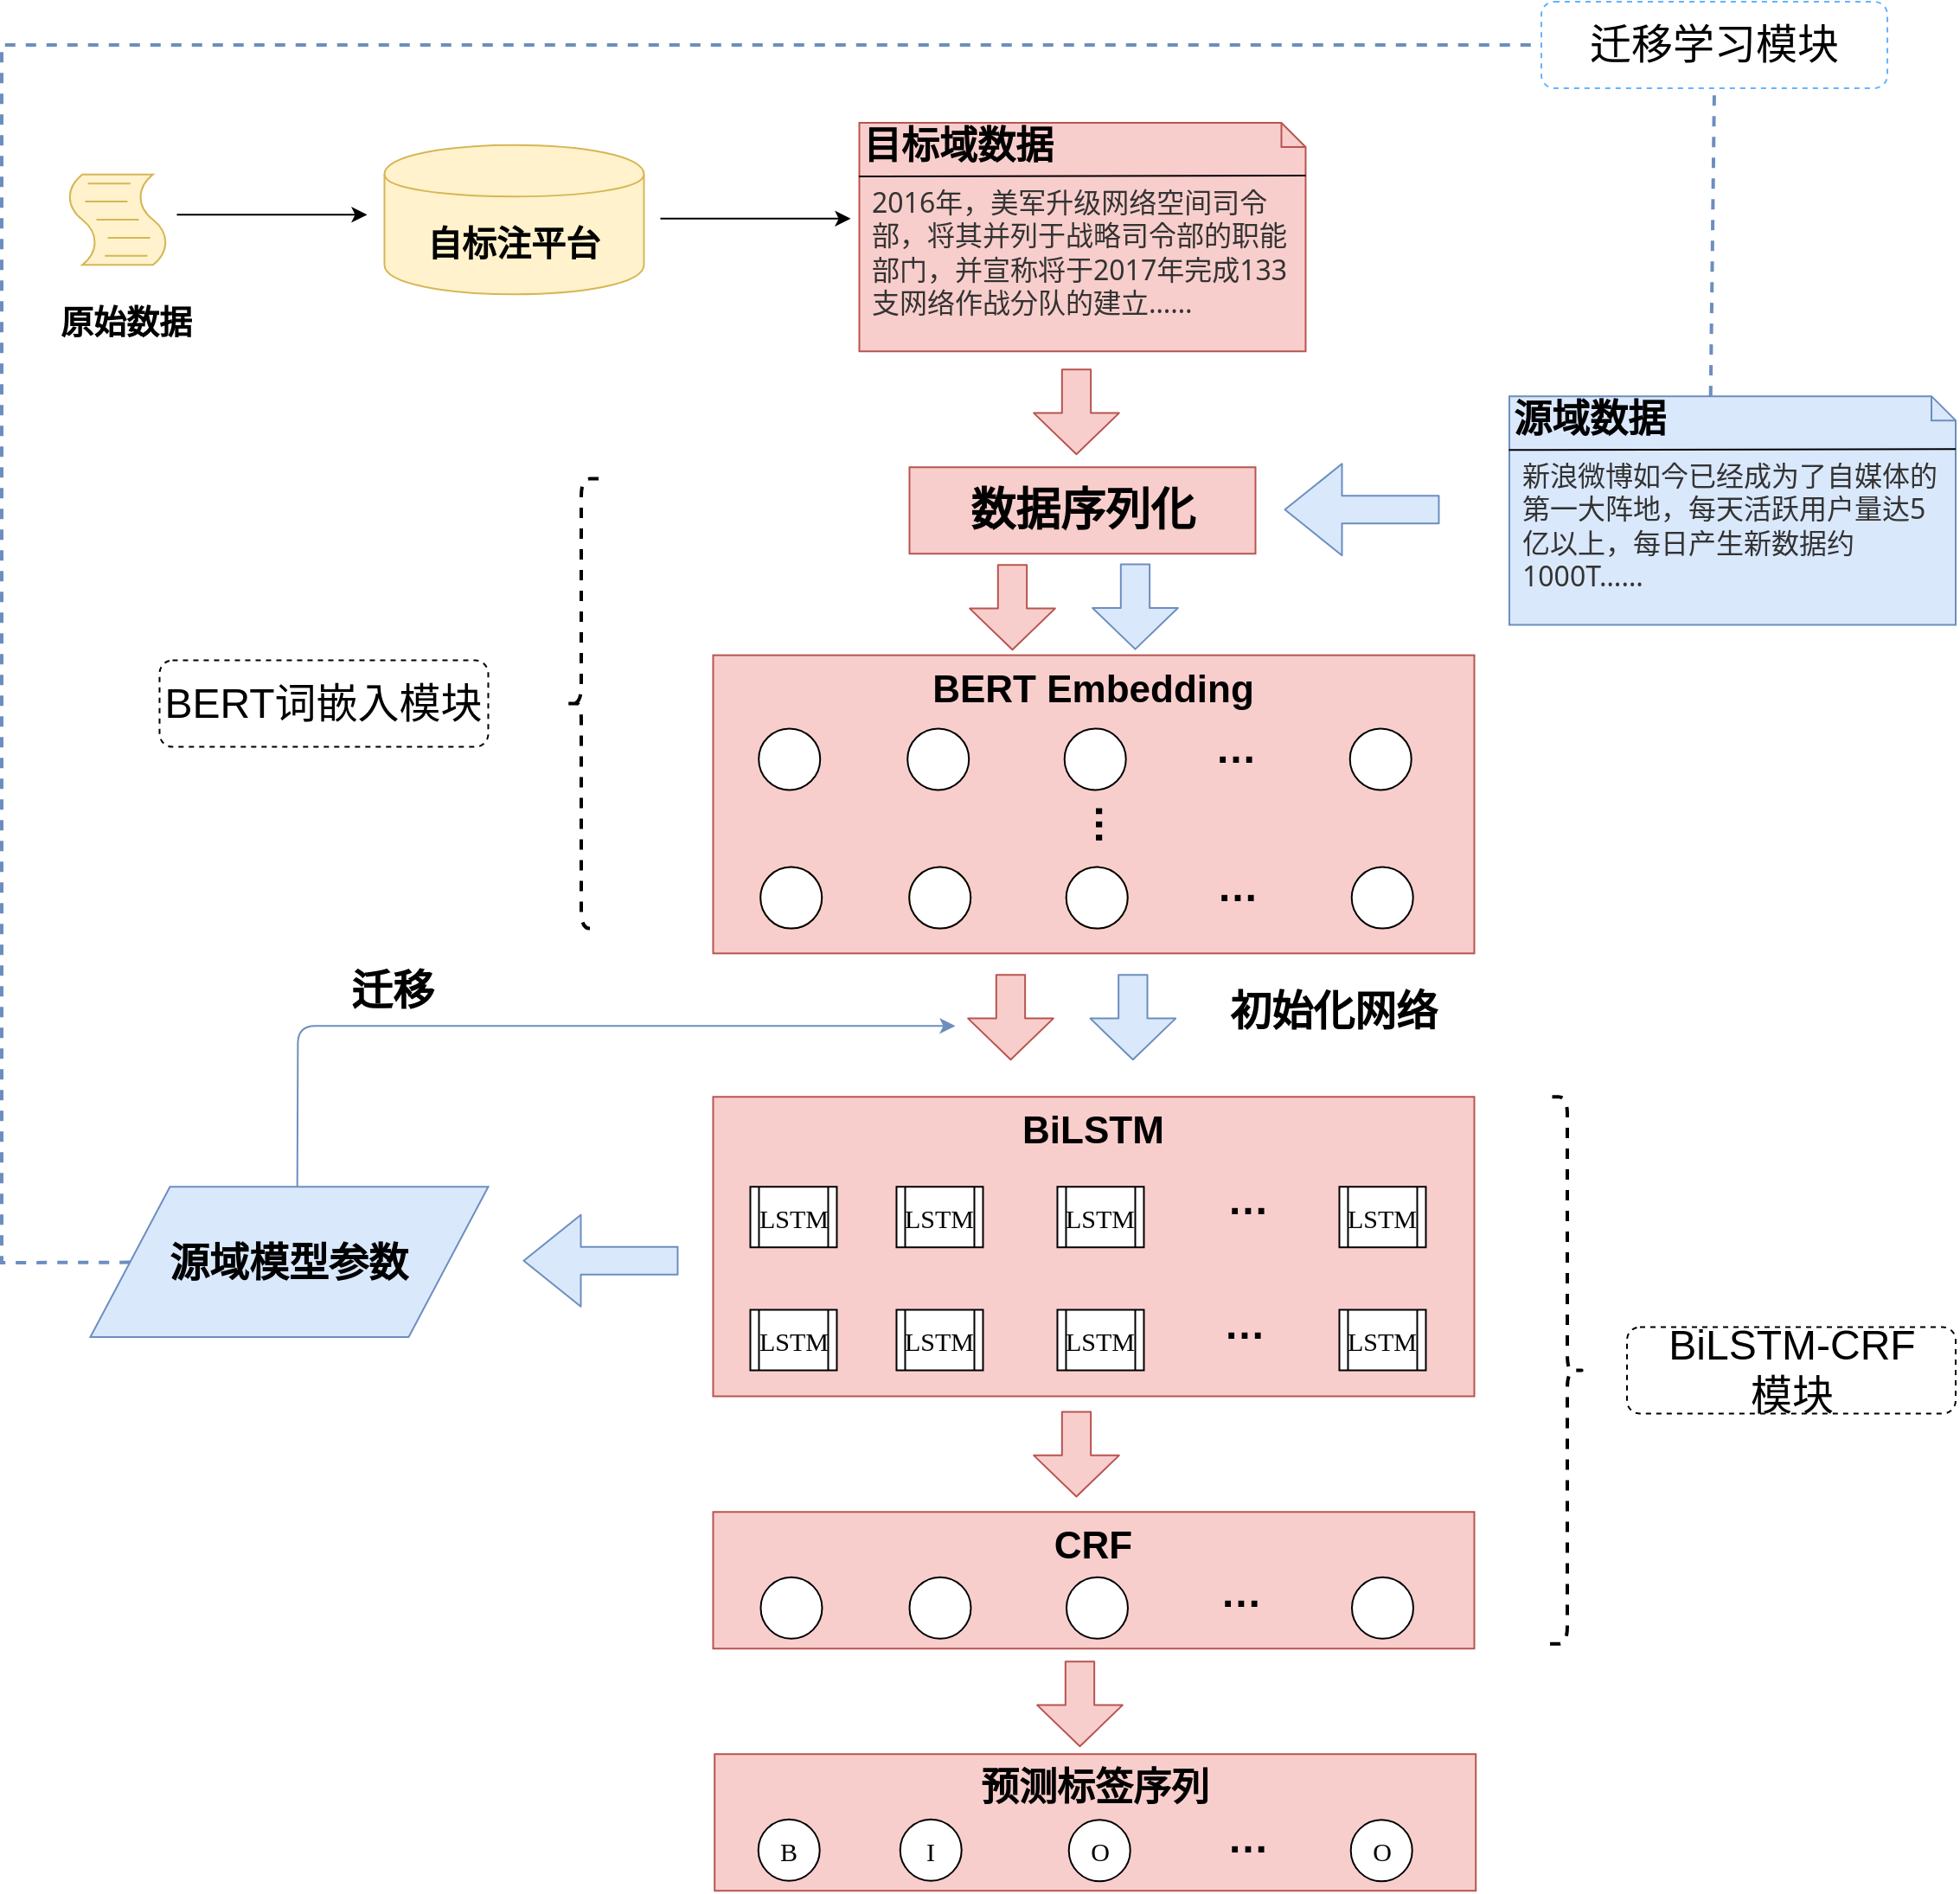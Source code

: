 <mxfile version="13.7.1" type="github">
  <diagram id="_dh3uFdQdFFy7gmEmrhb" name="第 1 页">
    <mxGraphModel dx="1987" dy="1109" grid="1" gridSize="10" guides="1" tooltips="1" connect="1" arrows="1" fold="1" page="1" pageScale="1" pageWidth="1150" pageHeight="1150" math="0" shadow="0">
      <root>
        <mxCell id="0" />
        <mxCell id="1" parent="0" />
        <mxCell id="FxIcAEctN6eVur0ZjvxM-1" value="BiLSTM" style="rounded=0;whiteSpace=wrap;html=1;fontSize=22;verticalAlign=top;fillColor=#f8cecc;strokeColor=#b85450;fontStyle=1" vertex="1" parent="1">
          <mxGeometry x="421.24" y="640.13" width="440" height="173.12" as="geometry" />
        </mxCell>
        <mxCell id="FxIcAEctN6eVur0ZjvxM-2" value="" style="shape=mxgraph.bpmn.script_task;html=1;outlineConnect=0;fillColor=#fff2cc;strokeColor=#d6b656;" vertex="1" parent="1">
          <mxGeometry x="47" y="106.88" width="60" height="52.25" as="geometry" />
        </mxCell>
        <mxCell id="FxIcAEctN6eVur0ZjvxM-3" value="CRF" style="rounded=0;whiteSpace=wrap;html=1;fontSize=22;verticalAlign=top;fillColor=#f8cecc;strokeColor=#b85450;fontStyle=1" vertex="1" parent="1">
          <mxGeometry x="421.24" y="880.13" width="440" height="79" as="geometry" />
        </mxCell>
        <mxCell id="FxIcAEctN6eVur0ZjvxM-4" value="" style="shape=process;whiteSpace=wrap;html=1;backgroundOutline=1;labelBackgroundColor=none;fontFamily=Georgia;fontSize=20;" vertex="1" parent="1">
          <mxGeometry x="442.74" y="763.25" width="50" height="35" as="geometry" />
        </mxCell>
        <mxCell id="FxIcAEctN6eVur0ZjvxM-5" value="LSTM" style="text;html=1;align=center;verticalAlign=middle;whiteSpace=wrap;rounded=0;labelBackgroundColor=none;fontFamily=Georgia;fontSize=15;" vertex="1" parent="1">
          <mxGeometry x="447.74" y="771.25" width="40" height="20" as="geometry" />
        </mxCell>
        <mxCell id="FxIcAEctN6eVur0ZjvxM-6" value="" style="shape=process;whiteSpace=wrap;html=1;backgroundOutline=1;labelBackgroundColor=none;fontFamily=Georgia;fontSize=20;" vertex="1" parent="1">
          <mxGeometry x="442.74" y="692.13" width="50" height="35" as="geometry" />
        </mxCell>
        <mxCell id="FxIcAEctN6eVur0ZjvxM-7" value="LSTM" style="text;html=1;align=center;verticalAlign=middle;whiteSpace=wrap;rounded=0;labelBackgroundColor=none;fontFamily=Georgia;fontSize=15;" vertex="1" parent="1">
          <mxGeometry x="447.74" y="700.13" width="40" height="20" as="geometry" />
        </mxCell>
        <mxCell id="FxIcAEctN6eVur0ZjvxM-8" value="" style="shape=process;whiteSpace=wrap;html=1;backgroundOutline=1;labelBackgroundColor=none;fontFamily=Georgia;fontSize=20;" vertex="1" parent="1">
          <mxGeometry x="527.24" y="763.25" width="50" height="35" as="geometry" />
        </mxCell>
        <mxCell id="FxIcAEctN6eVur0ZjvxM-9" value="LSTM" style="text;html=1;align=center;verticalAlign=middle;whiteSpace=wrap;rounded=0;labelBackgroundColor=none;fontFamily=Georgia;fontSize=15;" vertex="1" parent="1">
          <mxGeometry x="532.24" y="771.25" width="40" height="20" as="geometry" />
        </mxCell>
        <mxCell id="FxIcAEctN6eVur0ZjvxM-10" value="" style="shape=process;whiteSpace=wrap;html=1;backgroundOutline=1;labelBackgroundColor=none;fontFamily=Georgia;fontSize=20;" vertex="1" parent="1">
          <mxGeometry x="527.24" y="692.13" width="50" height="35" as="geometry" />
        </mxCell>
        <mxCell id="FxIcAEctN6eVur0ZjvxM-11" value="LSTM" style="text;html=1;align=center;verticalAlign=middle;whiteSpace=wrap;rounded=0;labelBackgroundColor=none;fontFamily=Georgia;fontSize=15;" vertex="1" parent="1">
          <mxGeometry x="532.24" y="700.13" width="40" height="20" as="geometry" />
        </mxCell>
        <mxCell id="FxIcAEctN6eVur0ZjvxM-12" value="" style="shape=process;whiteSpace=wrap;html=1;backgroundOutline=1;labelBackgroundColor=none;fontFamily=Georgia;fontSize=20;" vertex="1" parent="1">
          <mxGeometry x="620.24" y="763.25" width="50" height="35" as="geometry" />
        </mxCell>
        <mxCell id="FxIcAEctN6eVur0ZjvxM-13" value="LSTM" style="text;html=1;align=center;verticalAlign=middle;whiteSpace=wrap;rounded=0;labelBackgroundColor=none;fontFamily=Georgia;fontSize=15;" vertex="1" parent="1">
          <mxGeometry x="625.24" y="771.25" width="40" height="20" as="geometry" />
        </mxCell>
        <mxCell id="FxIcAEctN6eVur0ZjvxM-14" value="" style="shape=process;whiteSpace=wrap;html=1;backgroundOutline=1;labelBackgroundColor=none;fontFamily=Georgia;fontSize=20;" vertex="1" parent="1">
          <mxGeometry x="620.24" y="692.13" width="50" height="35" as="geometry" />
        </mxCell>
        <mxCell id="FxIcAEctN6eVur0ZjvxM-15" value="LSTM" style="text;html=1;align=center;verticalAlign=middle;whiteSpace=wrap;rounded=0;labelBackgroundColor=none;fontFamily=Georgia;fontSize=15;" vertex="1" parent="1">
          <mxGeometry x="625.24" y="700.13" width="40" height="20" as="geometry" />
        </mxCell>
        <mxCell id="FxIcAEctN6eVur0ZjvxM-16" value="" style="shape=process;whiteSpace=wrap;html=1;backgroundOutline=1;labelBackgroundColor=none;fontFamily=Georgia;fontSize=20;" vertex="1" parent="1">
          <mxGeometry x="783.24" y="763.25" width="50" height="35" as="geometry" />
        </mxCell>
        <mxCell id="FxIcAEctN6eVur0ZjvxM-17" value="LSTM" style="text;html=1;align=center;verticalAlign=middle;whiteSpace=wrap;rounded=0;labelBackgroundColor=none;fontFamily=Georgia;fontSize=15;" vertex="1" parent="1">
          <mxGeometry x="788.24" y="771.25" width="40" height="20" as="geometry" />
        </mxCell>
        <mxCell id="FxIcAEctN6eVur0ZjvxM-18" value="" style="shape=process;whiteSpace=wrap;html=1;backgroundOutline=1;labelBackgroundColor=none;fontFamily=Georgia;fontSize=20;" vertex="1" parent="1">
          <mxGeometry x="783.24" y="692.13" width="50" height="35" as="geometry" />
        </mxCell>
        <mxCell id="FxIcAEctN6eVur0ZjvxM-19" value="LSTM" style="text;html=1;align=center;verticalAlign=middle;whiteSpace=wrap;rounded=0;labelBackgroundColor=none;fontFamily=Georgia;fontSize=15;" vertex="1" parent="1">
          <mxGeometry x="788.24" y="700.13" width="40" height="20" as="geometry" />
        </mxCell>
        <mxCell id="FxIcAEctN6eVur0ZjvxM-20" value="…" style="text;html=1;fontSize=24;fontStyle=1;verticalAlign=middle;align=center;labelBackgroundColor=none;" vertex="1" parent="1">
          <mxGeometry x="677.74" y="752.25" width="100" height="40" as="geometry" />
        </mxCell>
        <mxCell id="FxIcAEctN6eVur0ZjvxM-21" value="…" style="text;strokeColor=none;fillColor=none;html=1;fontSize=24;fontStyle=1;verticalAlign=middle;align=center;labelBackgroundColor=none;" vertex="1" parent="1">
          <mxGeometry x="679.74" y="680.13" width="100" height="40" as="geometry" />
        </mxCell>
        <mxCell id="FxIcAEctN6eVur0ZjvxM-22" value="预测标签序列" style="rounded=0;whiteSpace=wrap;html=1;fontSize=22;verticalAlign=top;fillColor=#f8cecc;strokeColor=#b85450;fontStyle=1" vertex="1" parent="1">
          <mxGeometry x="422.11" y="1020.13" width="440" height="79" as="geometry" />
        </mxCell>
        <mxCell id="FxIcAEctN6eVur0ZjvxM-23" value="" style="ellipse;whiteSpace=wrap;html=1;aspect=fixed;labelBackgroundColor=none;fontFamily=Georgia;fontSize=15;" vertex="1" parent="1">
          <mxGeometry x="447.36" y="1057.88" width="35.5" height="35.5" as="geometry" />
        </mxCell>
        <mxCell id="FxIcAEctN6eVur0ZjvxM-24" value="B" style="text;html=1;align=center;verticalAlign=middle;whiteSpace=wrap;rounded=0;labelBackgroundColor=none;fontFamily=Georgia;fontSize=15;" vertex="1" parent="1">
          <mxGeometry x="445.11" y="1066.13" width="40" height="20" as="geometry" />
        </mxCell>
        <mxCell id="FxIcAEctN6eVur0ZjvxM-25" value="" style="ellipse;whiteSpace=wrap;html=1;aspect=fixed;labelBackgroundColor=none;fontFamily=Georgia;fontSize=15;" vertex="1" parent="1">
          <mxGeometry x="529.36" y="1057.88" width="35.5" height="35.5" as="geometry" />
        </mxCell>
        <mxCell id="FxIcAEctN6eVur0ZjvxM-26" value="I" style="text;html=1;align=center;verticalAlign=middle;whiteSpace=wrap;rounded=0;labelBackgroundColor=none;fontFamily=Georgia;fontSize=15;" vertex="1" parent="1">
          <mxGeometry x="527.11" y="1066.13" width="40" height="20" as="geometry" />
        </mxCell>
        <mxCell id="FxIcAEctN6eVur0ZjvxM-27" value="" style="ellipse;whiteSpace=wrap;html=1;aspect=fixed;labelBackgroundColor=none;fontFamily=Georgia;fontSize=15;" vertex="1" parent="1">
          <mxGeometry x="626.86" y="1058.13" width="35.5" height="35.5" as="geometry" />
        </mxCell>
        <mxCell id="FxIcAEctN6eVur0ZjvxM-28" value="O" style="text;html=1;align=center;verticalAlign=middle;whiteSpace=wrap;rounded=0;labelBackgroundColor=none;fontFamily=Georgia;fontSize=15;" vertex="1" parent="1">
          <mxGeometry x="624.61" y="1066.38" width="40" height="20" as="geometry" />
        </mxCell>
        <mxCell id="FxIcAEctN6eVur0ZjvxM-29" value="" style="ellipse;whiteSpace=wrap;html=1;aspect=fixed;labelBackgroundColor=none;fontFamily=Georgia;fontSize=15;" vertex="1" parent="1">
          <mxGeometry x="789.86" y="1058.13" width="35.5" height="35.5" as="geometry" />
        </mxCell>
        <mxCell id="FxIcAEctN6eVur0ZjvxM-30" value="O" style="text;html=1;align=center;verticalAlign=middle;whiteSpace=wrap;rounded=0;labelBackgroundColor=none;fontFamily=Georgia;fontSize=15;" vertex="1" parent="1">
          <mxGeometry x="787.61" y="1066.38" width="40" height="20" as="geometry" />
        </mxCell>
        <mxCell id="FxIcAEctN6eVur0ZjvxM-31" value="自标注平台" style="shape=cylinder;whiteSpace=wrap;html=1;boundedLbl=1;backgroundOutline=1;labelBackgroundColor=none;fontFamily=Georgia;fontSize=20;fontStyle=1;fillColor=#fff2cc;strokeColor=#d6b656;" vertex="1" parent="1">
          <mxGeometry x="231.24" y="89.88" width="150" height="86.25" as="geometry" />
        </mxCell>
        <mxCell id="FxIcAEctN6eVur0ZjvxM-32" value="…" style="text;strokeColor=none;fillColor=none;html=1;fontSize=24;fontStyle=1;verticalAlign=middle;align=center;labelBackgroundColor=none;" vertex="1" parent="1">
          <mxGeometry x="679.61" y="1048.63" width="100" height="40" as="geometry" />
        </mxCell>
        <mxCell id="FxIcAEctN6eVur0ZjvxM-33" value="…" style="text;html=1;fontSize=24;fontStyle=1;verticalAlign=middle;align=center;labelBackgroundColor=none;" vertex="1" parent="1">
          <mxGeometry x="675.74" y="907.13" width="100" height="40" as="geometry" />
        </mxCell>
        <mxCell id="FxIcAEctN6eVur0ZjvxM-34" value="数据序列化" style="rounded=0;whiteSpace=wrap;html=1;strokeWidth=1;fontSize=26;fillColor=#f8cecc;strokeColor=#b85450;fontStyle=1" vertex="1" parent="1">
          <mxGeometry x="534.74" y="276.13" width="200" height="50" as="geometry" />
        </mxCell>
        <mxCell id="FxIcAEctN6eVur0ZjvxM-35" value="BERT Embedding" style="rounded=0;whiteSpace=wrap;html=1;strokeWidth=1;fontSize=22;verticalAlign=top;fillColor=#f8cecc;strokeColor=#b85450;fontStyle=1" vertex="1" parent="1">
          <mxGeometry x="421.24" y="384.81" width="440" height="172.38" as="geometry" />
        </mxCell>
        <mxCell id="FxIcAEctN6eVur0ZjvxM-36" value="" style="ellipse;whiteSpace=wrap;html=1;aspect=fixed;labelBackgroundColor=none;fontFamily=Georgia;fontSize=15;" vertex="1" parent="1">
          <mxGeometry x="448.74" y="917.88" width="35.5" height="35.5" as="geometry" />
        </mxCell>
        <mxCell id="FxIcAEctN6eVur0ZjvxM-37" value="" style="ellipse;whiteSpace=wrap;html=1;aspect=fixed;labelBackgroundColor=none;fontFamily=Georgia;fontSize=15;" vertex="1" parent="1">
          <mxGeometry x="534.74" y="917.88" width="35.5" height="35.5" as="geometry" />
        </mxCell>
        <mxCell id="FxIcAEctN6eVur0ZjvxM-38" value="" style="ellipse;whiteSpace=wrap;html=1;aspect=fixed;labelBackgroundColor=none;fontFamily=Georgia;fontSize=15;" vertex="1" parent="1">
          <mxGeometry x="625.49" y="917.88" width="35.5" height="35.5" as="geometry" />
        </mxCell>
        <mxCell id="FxIcAEctN6eVur0ZjvxM-39" value="" style="ellipse;whiteSpace=wrap;html=1;aspect=fixed;labelBackgroundColor=none;fontFamily=Georgia;fontSize=15;" vertex="1" parent="1">
          <mxGeometry x="790.49" y="917.88" width="35.5" height="35.5" as="geometry" />
        </mxCell>
        <mxCell id="FxIcAEctN6eVur0ZjvxM-40" value="" style="ellipse;whiteSpace=wrap;html=1;aspect=fixed;labelBackgroundColor=none;fontFamily=Georgia;fontSize=15;" vertex="1" parent="1">
          <mxGeometry x="447.61" y="427.19" width="35.5" height="35.5" as="geometry" />
        </mxCell>
        <mxCell id="FxIcAEctN6eVur0ZjvxM-41" value="" style="ellipse;whiteSpace=wrap;html=1;aspect=fixed;labelBackgroundColor=none;fontFamily=Georgia;fontSize=15;" vertex="1" parent="1">
          <mxGeometry x="533.61" y="427.19" width="35.5" height="35.5" as="geometry" />
        </mxCell>
        <mxCell id="FxIcAEctN6eVur0ZjvxM-42" value="" style="ellipse;whiteSpace=wrap;html=1;aspect=fixed;labelBackgroundColor=none;fontFamily=Georgia;fontSize=15;" vertex="1" parent="1">
          <mxGeometry x="624.36" y="427.19" width="35.5" height="35.5" as="geometry" />
        </mxCell>
        <mxCell id="FxIcAEctN6eVur0ZjvxM-43" value="" style="ellipse;whiteSpace=wrap;html=1;aspect=fixed;labelBackgroundColor=none;fontFamily=Georgia;fontSize=15;" vertex="1" parent="1">
          <mxGeometry x="789.36" y="427.19" width="35.5" height="35.5" as="geometry" />
        </mxCell>
        <mxCell id="FxIcAEctN6eVur0ZjvxM-44" value="…" style="text;strokeColor=none;fillColor=none;html=1;fontSize=24;fontStyle=1;verticalAlign=middle;align=center;labelBackgroundColor=none;" vertex="1" parent="1">
          <mxGeometry x="672.74" y="418.94" width="100" height="40" as="geometry" />
        </mxCell>
        <mxCell id="FxIcAEctN6eVur0ZjvxM-45" value="…" style="text;strokeColor=none;fillColor=none;html=1;fontSize=24;fontStyle=1;verticalAlign=middle;align=center;labelBackgroundColor=none;rotation=90;" vertex="1" parent="1">
          <mxGeometry x="613.74" y="462.31" width="73" height="40" as="geometry" />
        </mxCell>
        <mxCell id="FxIcAEctN6eVur0ZjvxM-46" value="" style="ellipse;whiteSpace=wrap;html=1;aspect=fixed;labelBackgroundColor=none;fontFamily=Georgia;fontSize=15;" vertex="1" parent="1">
          <mxGeometry x="790.36" y="507.31" width="35.5" height="35.5" as="geometry" />
        </mxCell>
        <mxCell id="FxIcAEctN6eVur0ZjvxM-47" value="" style="ellipse;whiteSpace=wrap;html=1;aspect=fixed;labelBackgroundColor=none;fontFamily=Georgia;fontSize=15;fillColor=#ffe6cc;strokeColor=#d79b00;" vertex="1" parent="1">
          <mxGeometry x="534.61" y="507.31" width="35.5" height="35.5" as="geometry" />
        </mxCell>
        <mxCell id="FxIcAEctN6eVur0ZjvxM-48" value="" style="ellipse;whiteSpace=wrap;html=1;aspect=fixed;labelBackgroundColor=none;fontFamily=Georgia;fontSize=15;fillColor=#ffe6cc;strokeColor=#d79b00;" vertex="1" parent="1">
          <mxGeometry x="625.36" y="507.31" width="35.5" height="35.5" as="geometry" />
        </mxCell>
        <mxCell id="FxIcAEctN6eVur0ZjvxM-49" value="" style="ellipse;whiteSpace=wrap;html=1;aspect=fixed;labelBackgroundColor=none;fontFamily=Georgia;fontSize=15;fillColor=#ffe6cc;strokeColor=#d79b00;" vertex="1" parent="1">
          <mxGeometry x="448.61" y="507.31" width="35.5" height="35.5" as="geometry" />
        </mxCell>
        <mxCell id="FxIcAEctN6eVur0ZjvxM-50" value="…" style="text;strokeColor=none;fillColor=none;html=1;fontSize=24;fontStyle=1;verticalAlign=middle;align=center;labelBackgroundColor=none;" vertex="1" parent="1">
          <mxGeometry x="673.74" y="499.31" width="100" height="40" as="geometry" />
        </mxCell>
        <mxCell id="FxIcAEctN6eVur0ZjvxM-51" value="目标域数据" style="shape=note;whiteSpace=wrap;html=1;size=14;verticalAlign=top;align=left;spacingTop=-6;strokeWidth=1;fontSize=22;fillColor=#f8cecc;strokeColor=#b85450;fontStyle=1" vertex="1" parent="1">
          <mxGeometry x="505.74" y="77" width="258" height="132.13" as="geometry" />
        </mxCell>
        <mxCell id="FxIcAEctN6eVur0ZjvxM-52" value="" style="endArrow=none;html=1;fontSize=22;exitX=-0.001;exitY=0.235;exitDx=0;exitDy=0;exitPerimeter=0;entryX=1;entryY=0.231;entryDx=0;entryDy=0;entryPerimeter=0;" edge="1" parent="1" source="FxIcAEctN6eVur0ZjvxM-51" target="FxIcAEctN6eVur0ZjvxM-51">
          <mxGeometry width="50" height="50" relative="1" as="geometry">
            <mxPoint x="561.24" y="169.13" as="sourcePoint" />
            <mxPoint x="761.24" y="104.13" as="targetPoint" />
          </mxGeometry>
        </mxCell>
        <mxCell id="FxIcAEctN6eVur0ZjvxM-53" value="&lt;span style=&quot;color: rgb(51, 51, 51); font-family: &amp;quot;segoe ui&amp;quot;, &amp;quot;lucida grande&amp;quot;, helvetica, arial, &amp;quot;microsoft yahei&amp;quot;, freesans, arimo, &amp;quot;droid sans&amp;quot;, &amp;quot;wenquanyi micro hei&amp;quot;, &amp;quot;hiragino sans gb&amp;quot;, &amp;quot;hiragino sans gb w3&amp;quot;, arial, sans-serif; font-size: 16px; text-indent: 32px;&quot;&gt;2016年，美军升级网络空间司令部，将其并列于战略司令部的职能部门，并宣称将于2017年完成133支网络作战分队的建立……&lt;/span&gt;" style="text;html=1;strokeColor=none;fillColor=none;align=left;verticalAlign=middle;whiteSpace=wrap;rounded=0;fontSize=16;" vertex="1" parent="1">
          <mxGeometry x="511.24" y="110.88" width="250" height="82.25" as="geometry" />
        </mxCell>
        <mxCell id="FxIcAEctN6eVur0ZjvxM-54" value="&lt;b&gt;源域数据&lt;/b&gt;" style="shape=note;whiteSpace=wrap;html=1;size=14;verticalAlign=top;align=left;spacingTop=-6;strokeWidth=1;fontSize=22;fillColor=#dae8fc;strokeColor=#6c8ebf;" vertex="1" parent="1">
          <mxGeometry x="881.5" y="235.07" width="258" height="132.13" as="geometry" />
        </mxCell>
        <mxCell id="FxIcAEctN6eVur0ZjvxM-55" value="" style="endArrow=none;html=1;fontSize=22;exitX=-0.001;exitY=0.235;exitDx=0;exitDy=0;exitPerimeter=0;entryX=1;entryY=0.231;entryDx=0;entryDy=0;entryPerimeter=0;" edge="1" parent="1" source="FxIcAEctN6eVur0ZjvxM-54" target="FxIcAEctN6eVur0ZjvxM-54">
          <mxGeometry width="50" height="50" relative="1" as="geometry">
            <mxPoint x="937" y="327.2" as="sourcePoint" />
            <mxPoint x="1137" y="262.2" as="targetPoint" />
          </mxGeometry>
        </mxCell>
        <mxCell id="FxIcAEctN6eVur0ZjvxM-56" value="&lt;span style=&quot;color: rgb(51 , 51 , 51) ; font-family: &amp;#34;segoe ui&amp;#34; , &amp;#34;lucida grande&amp;#34; , &amp;#34;helvetica&amp;#34; , &amp;#34;arial&amp;#34; , &amp;#34;microsoft yahei&amp;#34; , &amp;#34;freesans&amp;#34; , &amp;#34;arimo&amp;#34; , &amp;#34;droid sans&amp;#34; , &amp;#34;wenquanyi micro hei&amp;#34; , &amp;#34;hiragino sans gb&amp;#34; , &amp;#34;hiragino sans gb w3&amp;#34; , &amp;#34;arial&amp;#34; , sans-serif ; font-size: 16px ; text-indent: 32px&quot;&gt;新浪微博如今已经成为了自媒体的第一大阵地，每天活跃用户量达5亿以上，每日产生新数据约1000T……&lt;/span&gt;" style="text;html=1;strokeColor=none;fillColor=none;align=left;verticalAlign=middle;whiteSpace=wrap;rounded=0;fontSize=16;" vertex="1" parent="1">
          <mxGeometry x="887" y="268.95" width="250" height="82.25" as="geometry" />
        </mxCell>
        <mxCell id="FxIcAEctN6eVur0ZjvxM-57" value="源域模型参数" style="shape=parallelogram;perimeter=parallelogramPerimeter;whiteSpace=wrap;html=1;strokeWidth=1;fontSize=23;fontStyle=1;fillColor=#dae8fc;strokeColor=#6c8ebf;" vertex="1" parent="1">
          <mxGeometry x="61.24" y="692.13" width="230" height="86.88" as="geometry" />
        </mxCell>
        <mxCell id="FxIcAEctN6eVur0ZjvxM-58" value="" style="endArrow=classic;html=1;fontSize=23;" edge="1" parent="1">
          <mxGeometry width="50" height="50" relative="1" as="geometry">
            <mxPoint x="111.24" y="130.13" as="sourcePoint" />
            <mxPoint x="221.24" y="130.13" as="targetPoint" />
          </mxGeometry>
        </mxCell>
        <mxCell id="FxIcAEctN6eVur0ZjvxM-59" value="" style="endArrow=classic;html=1;fontSize=23;" edge="1" parent="1">
          <mxGeometry width="50" height="50" relative="1" as="geometry">
            <mxPoint x="390.74" y="132.42" as="sourcePoint" />
            <mxPoint x="500.74" y="132.42" as="targetPoint" />
          </mxGeometry>
        </mxCell>
        <mxCell id="FxIcAEctN6eVur0ZjvxM-60" value="原始数据" style="text;html=1;strokeColor=none;fillColor=none;align=center;verticalAlign=middle;whiteSpace=wrap;rounded=0;fontSize=19;fontStyle=1" vertex="1" parent="1">
          <mxGeometry x="40" y="176.13" width="84" height="33" as="geometry" />
        </mxCell>
        <mxCell id="FxIcAEctN6eVur0ZjvxM-61" value="" style="shape=flexArrow;endArrow=classic;html=1;fontSize=19;endWidth=31.667;endSize=7.608;width=16.667;fillColor=#f8cecc;strokeColor=#b85450;" edge="1" parent="1">
          <mxGeometry width="50" height="50" relative="1" as="geometry">
            <mxPoint x="631.24" y="219.13" as="sourcePoint" />
            <mxPoint x="631.24" y="269.13" as="targetPoint" />
          </mxGeometry>
        </mxCell>
        <mxCell id="FxIcAEctN6eVur0ZjvxM-62" value="" style="shape=flexArrow;endArrow=classic;html=1;fontSize=19;endWidth=31.667;endSize=7.608;width=16.667;fillColor=#dae8fc;strokeColor=#6c8ebf;" edge="1" parent="1">
          <mxGeometry width="50" height="50" relative="1" as="geometry">
            <mxPoint x="665.24" y="331.81" as="sourcePoint" />
            <mxPoint x="665.24" y="381.81" as="targetPoint" />
          </mxGeometry>
        </mxCell>
        <mxCell id="FxIcAEctN6eVur0ZjvxM-63" value="" style="shape=flexArrow;endArrow=classic;html=1;fontSize=19;endWidth=31.667;endSize=7.608;width=16.667;fillColor=#f8cecc;strokeColor=#b85450;" edge="1" parent="1">
          <mxGeometry width="50" height="50" relative="1" as="geometry">
            <mxPoint x="593.24" y="569.13" as="sourcePoint" />
            <mxPoint x="593.24" y="619.13" as="targetPoint" />
          </mxGeometry>
        </mxCell>
        <mxCell id="FxIcAEctN6eVur0ZjvxM-64" value="" style="shape=flexArrow;endArrow=classic;html=1;fontSize=19;endWidth=31.667;endSize=7.608;width=16.667;fillColor=#dae8fc;strokeColor=#6c8ebf;" edge="1" parent="1">
          <mxGeometry width="50" height="50" relative="1" as="geometry">
            <mxPoint x="663.92" y="569.13" as="sourcePoint" />
            <mxPoint x="663.92" y="619.13" as="targetPoint" />
          </mxGeometry>
        </mxCell>
        <mxCell id="FxIcAEctN6eVur0ZjvxM-65" value="" style="shape=flexArrow;endArrow=classic;html=1;fontSize=19;endWidth=31.667;endSize=7.608;width=16.667;fillColor=#f8cecc;strokeColor=#b85450;" edge="1" parent="1">
          <mxGeometry width="50" height="50" relative="1" as="geometry">
            <mxPoint x="594.24" y="332.13" as="sourcePoint" />
            <mxPoint x="594.24" y="382.13" as="targetPoint" />
          </mxGeometry>
        </mxCell>
        <mxCell id="FxIcAEctN6eVur0ZjvxM-66" value="" style="shape=flexArrow;endArrow=classic;html=1;fontSize=19;endWidth=31.667;endSize=7.608;width=16.667;fillColor=#f8cecc;strokeColor=#b85450;" edge="1" parent="1">
          <mxGeometry width="50" height="50" relative="1" as="geometry">
            <mxPoint x="631.24" y="821.75" as="sourcePoint" />
            <mxPoint x="631.24" y="871.75" as="targetPoint" />
          </mxGeometry>
        </mxCell>
        <mxCell id="FxIcAEctN6eVur0ZjvxM-67" value="" style="shape=flexArrow;endArrow=classic;html=1;fontSize=19;endWidth=31.667;endSize=7.608;width=16.667;fillColor=#f8cecc;strokeColor=#b85450;" edge="1" parent="1">
          <mxGeometry width="50" height="50" relative="1" as="geometry">
            <mxPoint x="633.24" y="966.13" as="sourcePoint" />
            <mxPoint x="633.24" y="1016.13" as="targetPoint" />
          </mxGeometry>
        </mxCell>
        <mxCell id="FxIcAEctN6eVur0ZjvxM-68" value="" style="shape=flexArrow;endArrow=classic;html=1;fontSize=19;endWidth=36;endSize=10.67;width=16;fillColor=#dae8fc;strokeColor=#6c8ebf;" edge="1" parent="1">
          <mxGeometry width="50" height="50" relative="1" as="geometry">
            <mxPoint x="841.24" y="300.64" as="sourcePoint" />
            <mxPoint x="751.24" y="300.64" as="targetPoint" />
          </mxGeometry>
        </mxCell>
        <mxCell id="FxIcAEctN6eVur0ZjvxM-69" value="" style="shape=flexArrow;endArrow=classic;html=1;fontSize=19;endWidth=36;endSize=10.67;width=16;fillColor=#dae8fc;strokeColor=#6c8ebf;" edge="1" parent="1">
          <mxGeometry width="50" height="50" relative="1" as="geometry">
            <mxPoint x="401.24" y="734.86" as="sourcePoint" />
            <mxPoint x="311.24" y="734.86" as="targetPoint" />
          </mxGeometry>
        </mxCell>
        <mxCell id="FxIcAEctN6eVur0ZjvxM-70" value="" style="endArrow=classic;html=1;fontSize=19;exitX=0.52;exitY=0.003;exitDx=0;exitDy=0;exitPerimeter=0;fontColor=#66B2FF;fillColor=#dae8fc;strokeColor=#6c8ebf;" edge="1" parent="1" source="FxIcAEctN6eVur0ZjvxM-57">
          <mxGeometry width="50" height="50" relative="1" as="geometry">
            <mxPoint x="181.24" y="689.13" as="sourcePoint" />
            <mxPoint x="561.24" y="599.13" as="targetPoint" />
            <Array as="points">
              <mxPoint x="181.24" y="599.13" />
            </Array>
          </mxGeometry>
        </mxCell>
        <mxCell id="FxIcAEctN6eVur0ZjvxM-71" value="迁移" style="text;html=1;strokeColor=none;fillColor=none;align=center;verticalAlign=middle;whiteSpace=wrap;rounded=0;fontSize=24;fontStyle=1" vertex="1" parent="1">
          <mxGeometry x="181.24" y="569.13" width="110" height="20" as="geometry" />
        </mxCell>
        <mxCell id="FxIcAEctN6eVur0ZjvxM-72" value="初始化网络" style="text;html=1;strokeColor=none;fillColor=none;align=center;verticalAlign=middle;whiteSpace=wrap;rounded=0;fontSize=24;fontStyle=1" vertex="1" parent="1">
          <mxGeometry x="679.61" y="581.13" width="200" height="20" as="geometry" />
        </mxCell>
        <mxCell id="FxIcAEctN6eVur0ZjvxM-73" value="" style="shape=curlyBracket;whiteSpace=wrap;html=1;rounded=1;strokeWidth=2;fontSize=24;fontColor=#000000;dashed=1;" vertex="1" parent="1">
          <mxGeometry x="335" y="282.81" width="20" height="260" as="geometry" />
        </mxCell>
        <mxCell id="FxIcAEctN6eVur0ZjvxM-74" value="BERT词嵌入模块" style="rounded=1;whiteSpace=wrap;html=1;strokeWidth=1;fontSize=24;dashed=1;" vertex="1" parent="1">
          <mxGeometry x="101.24" y="387.81" width="190" height="50" as="geometry" />
        </mxCell>
        <mxCell id="FxIcAEctN6eVur0ZjvxM-75" value="BiLSTM-CRF &lt;br&gt;模块" style="rounded=1;whiteSpace=wrap;html=1;strokeWidth=1;fontSize=24;dashed=1;" vertex="1" parent="1">
          <mxGeometry x="949.5" y="773.26" width="190" height="50" as="geometry" />
        </mxCell>
        <mxCell id="FxIcAEctN6eVur0ZjvxM-76" value="" style="shape=curlyBracket;whiteSpace=wrap;html=1;rounded=1;strokeWidth=2;fontSize=24;fontColor=#000000;rotation=-180;dashed=1;" vertex="1" parent="1">
          <mxGeometry x="905" y="640.13" width="20" height="316.26" as="geometry" />
        </mxCell>
        <mxCell id="FxIcAEctN6eVur0ZjvxM-77" value="迁移学习模块" style="rounded=1;whiteSpace=wrap;html=1;strokeWidth=1;fontSize=24;dashed=1;strokeColor=#66B2FF;" vertex="1" parent="1">
          <mxGeometry x="900" y="7" width="200" height="50" as="geometry" />
        </mxCell>
        <mxCell id="FxIcAEctN6eVur0ZjvxM-78" value="" style="endArrow=none;html=1;fontSize=24;fontColor=#000000;rounded=0;strokeWidth=2;dashed=1;entryX=0;entryY=0.5;entryDx=0;entryDy=0;fillColor=#dae8fc;strokeColor=#6c8ebf;" edge="1" parent="1" source="FxIcAEctN6eVur0ZjvxM-57" target="FxIcAEctN6eVur0ZjvxM-77">
          <mxGeometry width="50" height="50" relative="1" as="geometry">
            <mxPoint x="10" y="717" as="sourcePoint" />
            <mxPoint x="940" y="527" as="targetPoint" />
            <Array as="points">
              <mxPoint x="10" y="736" />
              <mxPoint x="10" y="32" />
            </Array>
          </mxGeometry>
        </mxCell>
        <mxCell id="FxIcAEctN6eVur0ZjvxM-79" value="" style="endArrow=none;html=1;dashed=1;strokeColor=#6c8ebf;strokeWidth=2;fontSize=24;fontColor=#000000;entryX=0.5;entryY=1;entryDx=0;entryDy=0;exitX=0.451;exitY=0;exitDx=0;exitDy=0;exitPerimeter=0;fillColor=#dae8fc;" edge="1" parent="1" source="FxIcAEctN6eVur0ZjvxM-54" target="FxIcAEctN6eVur0ZjvxM-77">
          <mxGeometry width="50" height="50" relative="1" as="geometry">
            <mxPoint x="980" y="177" as="sourcePoint" />
            <mxPoint x="1030" y="127" as="targetPoint" />
          </mxGeometry>
        </mxCell>
        <mxCell id="FxIcAEctN6eVur0ZjvxM-80" value="" style="ellipse;whiteSpace=wrap;html=1;aspect=fixed;labelBackgroundColor=none;fontFamily=Georgia;fontSize=15;" vertex="1" parent="1">
          <mxGeometry x="448.61" y="507.31" width="35.5" height="35.5" as="geometry" />
        </mxCell>
        <mxCell id="FxIcAEctN6eVur0ZjvxM-81" value="" style="ellipse;whiteSpace=wrap;html=1;aspect=fixed;labelBackgroundColor=none;fontFamily=Georgia;fontSize=15;" vertex="1" parent="1">
          <mxGeometry x="534.61" y="507.31" width="35.5" height="35.5" as="geometry" />
        </mxCell>
        <mxCell id="FxIcAEctN6eVur0ZjvxM-82" value="" style="ellipse;whiteSpace=wrap;html=1;aspect=fixed;labelBackgroundColor=none;fontFamily=Georgia;fontSize=15;" vertex="1" parent="1">
          <mxGeometry x="625.36" y="507.31" width="35.5" height="35.5" as="geometry" />
        </mxCell>
      </root>
    </mxGraphModel>
  </diagram>
</mxfile>
